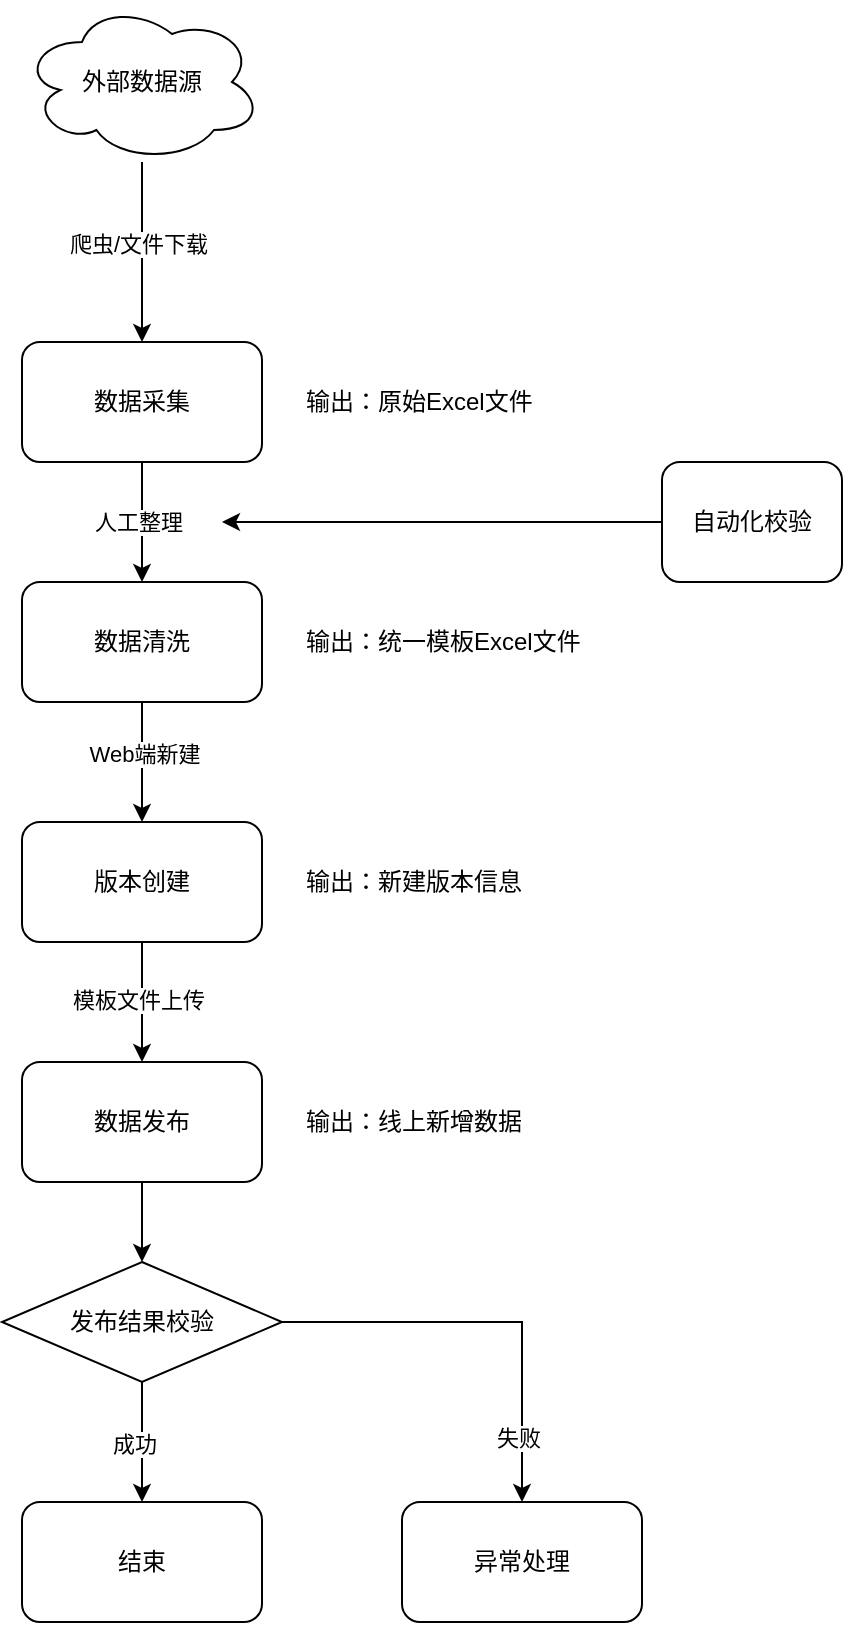 <mxfile version="23.0.2" type="github">
  <diagram name="Page-1" id="Ri2uYWYrFrsr7uGm-NML">
    <mxGraphModel dx="2074" dy="2246" grid="1" gridSize="10" guides="1" tooltips="1" connect="1" arrows="1" fold="1" page="1" pageScale="1" pageWidth="850" pageHeight="1100" math="0" shadow="0">
      <root>
        <mxCell id="0" />
        <mxCell id="1" parent="0" />
        <mxCell id="tZFEMtretcMnwATeE7CU-9" style="edgeStyle=orthogonalEdgeStyle;rounded=0;orthogonalLoop=1;jettySize=auto;html=1;" edge="1" parent="1" source="tZFEMtretcMnwATeE7CU-1" target="tZFEMtretcMnwATeE7CU-2">
          <mxGeometry relative="1" as="geometry" />
        </mxCell>
        <mxCell id="tZFEMtretcMnwATeE7CU-13" value="人工整理" style="edgeLabel;html=1;align=center;verticalAlign=middle;resizable=0;points=[];" vertex="1" connectable="0" parent="tZFEMtretcMnwATeE7CU-9">
          <mxGeometry y="-2" relative="1" as="geometry">
            <mxPoint as="offset" />
          </mxGeometry>
        </mxCell>
        <mxCell id="tZFEMtretcMnwATeE7CU-1" value="数据采集" style="rounded=1;whiteSpace=wrap;html=1;" vertex="1" parent="1">
          <mxGeometry x="310" y="100" width="120" height="60" as="geometry" />
        </mxCell>
        <mxCell id="tZFEMtretcMnwATeE7CU-11" style="edgeStyle=orthogonalEdgeStyle;rounded=0;orthogonalLoop=1;jettySize=auto;html=1;entryX=0.5;entryY=0;entryDx=0;entryDy=0;" edge="1" parent="1" source="tZFEMtretcMnwATeE7CU-2" target="tZFEMtretcMnwATeE7CU-3">
          <mxGeometry relative="1" as="geometry" />
        </mxCell>
        <mxCell id="tZFEMtretcMnwATeE7CU-14" value="Web端新建" style="edgeLabel;html=1;align=center;verticalAlign=middle;resizable=0;points=[];" vertex="1" connectable="0" parent="tZFEMtretcMnwATeE7CU-11">
          <mxGeometry x="-0.133" y="1" relative="1" as="geometry">
            <mxPoint as="offset" />
          </mxGeometry>
        </mxCell>
        <mxCell id="tZFEMtretcMnwATeE7CU-2" value="数据清洗" style="rounded=1;whiteSpace=wrap;html=1;" vertex="1" parent="1">
          <mxGeometry x="310" y="220" width="120" height="60" as="geometry" />
        </mxCell>
        <mxCell id="tZFEMtretcMnwATeE7CU-15" style="edgeStyle=orthogonalEdgeStyle;rounded=0;orthogonalLoop=1;jettySize=auto;html=1;" edge="1" parent="1" source="tZFEMtretcMnwATeE7CU-3" target="tZFEMtretcMnwATeE7CU-4">
          <mxGeometry relative="1" as="geometry" />
        </mxCell>
        <mxCell id="tZFEMtretcMnwATeE7CU-16" value="模板文件上传" style="edgeLabel;html=1;align=center;verticalAlign=middle;resizable=0;points=[];" vertex="1" connectable="0" parent="tZFEMtretcMnwATeE7CU-15">
          <mxGeometry x="-0.033" y="-2" relative="1" as="geometry">
            <mxPoint as="offset" />
          </mxGeometry>
        </mxCell>
        <mxCell id="tZFEMtretcMnwATeE7CU-3" value="版本创建" style="rounded=1;whiteSpace=wrap;html=1;" vertex="1" parent="1">
          <mxGeometry x="310" y="340" width="120" height="60" as="geometry" />
        </mxCell>
        <mxCell id="tZFEMtretcMnwATeE7CU-21" style="edgeStyle=orthogonalEdgeStyle;rounded=0;orthogonalLoop=1;jettySize=auto;html=1;entryX=0.5;entryY=0;entryDx=0;entryDy=0;" edge="1" parent="1" source="tZFEMtretcMnwATeE7CU-4" target="tZFEMtretcMnwATeE7CU-20">
          <mxGeometry relative="1" as="geometry" />
        </mxCell>
        <mxCell id="tZFEMtretcMnwATeE7CU-4" value="数据发布" style="rounded=1;whiteSpace=wrap;html=1;" vertex="1" parent="1">
          <mxGeometry x="310" y="460" width="120" height="60" as="geometry" />
        </mxCell>
        <mxCell id="tZFEMtretcMnwATeE7CU-6" style="edgeStyle=orthogonalEdgeStyle;rounded=0;orthogonalLoop=1;jettySize=auto;html=1;entryX=0.5;entryY=0;entryDx=0;entryDy=0;" edge="1" parent="1" source="tZFEMtretcMnwATeE7CU-5" target="tZFEMtretcMnwATeE7CU-1">
          <mxGeometry relative="1" as="geometry" />
        </mxCell>
        <mxCell id="tZFEMtretcMnwATeE7CU-7" value="爬虫/文件下载" style="edgeLabel;html=1;align=center;verticalAlign=middle;resizable=0;points=[];" vertex="1" connectable="0" parent="tZFEMtretcMnwATeE7CU-6">
          <mxGeometry x="-0.089" y="-2" relative="1" as="geometry">
            <mxPoint as="offset" />
          </mxGeometry>
        </mxCell>
        <mxCell id="tZFEMtretcMnwATeE7CU-5" value="外部数据源" style="ellipse;shape=cloud;whiteSpace=wrap;html=1;" vertex="1" parent="1">
          <mxGeometry x="310" y="-70" width="120" height="80" as="geometry" />
        </mxCell>
        <mxCell id="tZFEMtretcMnwATeE7CU-8" value="输出：原始Excel文件" style="text;html=1;strokeColor=none;fillColor=none;align=left;verticalAlign=middle;whiteSpace=wrap;rounded=0;" vertex="1" parent="1">
          <mxGeometry x="450" y="115" width="130" height="30" as="geometry" />
        </mxCell>
        <mxCell id="tZFEMtretcMnwATeE7CU-10" value="输出：统一模板Excel文件" style="text;html=1;strokeColor=none;fillColor=none;align=left;verticalAlign=middle;whiteSpace=wrap;rounded=0;" vertex="1" parent="1">
          <mxGeometry x="450" y="235" width="170" height="30" as="geometry" />
        </mxCell>
        <mxCell id="tZFEMtretcMnwATeE7CU-12" value="输出：新建版本信息" style="text;html=1;strokeColor=none;fillColor=none;align=left;verticalAlign=middle;whiteSpace=wrap;rounded=0;" vertex="1" parent="1">
          <mxGeometry x="450" y="355" width="170" height="30" as="geometry" />
        </mxCell>
        <mxCell id="tZFEMtretcMnwATeE7CU-18" value="输出：线上新增数据" style="text;html=1;strokeColor=none;fillColor=none;align=left;verticalAlign=middle;whiteSpace=wrap;rounded=0;" vertex="1" parent="1">
          <mxGeometry x="450" y="475" width="170" height="30" as="geometry" />
        </mxCell>
        <mxCell id="tZFEMtretcMnwATeE7CU-23" style="edgeStyle=orthogonalEdgeStyle;rounded=0;orthogonalLoop=1;jettySize=auto;html=1;entryX=0.5;entryY=0;entryDx=0;entryDy=0;" edge="1" parent="1" source="tZFEMtretcMnwATeE7CU-20" target="tZFEMtretcMnwATeE7CU-22">
          <mxGeometry relative="1" as="geometry" />
        </mxCell>
        <mxCell id="tZFEMtretcMnwATeE7CU-25" value="成功" style="edgeLabel;html=1;align=center;verticalAlign=middle;resizable=0;points=[];" vertex="1" connectable="0" parent="tZFEMtretcMnwATeE7CU-23">
          <mxGeometry x="-0.017" y="-4" relative="1" as="geometry">
            <mxPoint y="1" as="offset" />
          </mxGeometry>
        </mxCell>
        <mxCell id="tZFEMtretcMnwATeE7CU-27" style="edgeStyle=orthogonalEdgeStyle;rounded=0;orthogonalLoop=1;jettySize=auto;html=1;" edge="1" parent="1" source="tZFEMtretcMnwATeE7CU-20" target="tZFEMtretcMnwATeE7CU-26">
          <mxGeometry relative="1" as="geometry" />
        </mxCell>
        <mxCell id="tZFEMtretcMnwATeE7CU-28" value="失败" style="edgeLabel;html=1;align=center;verticalAlign=middle;resizable=0;points=[];" vertex="1" connectable="0" parent="tZFEMtretcMnwATeE7CU-27">
          <mxGeometry x="0.691" y="-2" relative="1" as="geometry">
            <mxPoint as="offset" />
          </mxGeometry>
        </mxCell>
        <mxCell id="tZFEMtretcMnwATeE7CU-20" value="发布结果校验" style="rhombus;whiteSpace=wrap;html=1;" vertex="1" parent="1">
          <mxGeometry x="300" y="560" width="140" height="60" as="geometry" />
        </mxCell>
        <mxCell id="tZFEMtretcMnwATeE7CU-22" value="结束" style="rounded=1;whiteSpace=wrap;html=1;" vertex="1" parent="1">
          <mxGeometry x="310" y="680" width="120" height="60" as="geometry" />
        </mxCell>
        <mxCell id="tZFEMtretcMnwATeE7CU-26" value="异常处理" style="rounded=1;whiteSpace=wrap;html=1;" vertex="1" parent="1">
          <mxGeometry x="500" y="680" width="120" height="60" as="geometry" />
        </mxCell>
        <mxCell id="tZFEMtretcMnwATeE7CU-30" style="edgeStyle=orthogonalEdgeStyle;rounded=0;orthogonalLoop=1;jettySize=auto;html=1;" edge="1" parent="1" source="tZFEMtretcMnwATeE7CU-29">
          <mxGeometry relative="1" as="geometry">
            <mxPoint x="410" y="190" as="targetPoint" />
          </mxGeometry>
        </mxCell>
        <mxCell id="tZFEMtretcMnwATeE7CU-29" value="自动化校验" style="rounded=1;whiteSpace=wrap;html=1;" vertex="1" parent="1">
          <mxGeometry x="630" y="160" width="90" height="60" as="geometry" />
        </mxCell>
      </root>
    </mxGraphModel>
  </diagram>
</mxfile>
